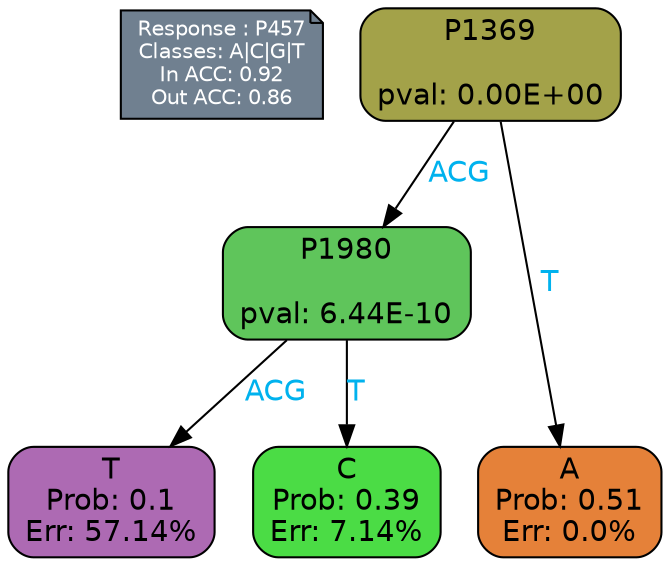 digraph Tree {
node [shape=box, style="filled, rounded", color="black", fontname=helvetica] ;
graph [ranksep=equally, splines=polylines, bgcolor=transparent, dpi=600] ;
edge [fontname=helvetica] ;
LEGEND [label="Response : P457
Classes: A|C|G|T
In ACC: 0.92
Out ACC: 0.86
",shape=note,align=left,style=filled,fillcolor="slategray",fontcolor="white",fontsize=10];1 [label="P1369

pval: 0.00E+00", fillcolor="#a3a249"] ;
2 [label="P1980

pval: 6.44E-10", fillcolor="#5fc55b"] ;
3 [label="T
Prob: 0.1
Err: 57.14%", fillcolor="#ad6ab3"] ;
4 [label="C
Prob: 0.39
Err: 7.14%", fillcolor="#4bdc45"] ;
5 [label="A
Prob: 0.51
Err: 0.0%", fillcolor="#e58139"] ;
1 -> 2 [label="ACG",fontcolor=deepskyblue2] ;
1 -> 5 [label="T",fontcolor=deepskyblue2] ;
2 -> 3 [label="ACG",fontcolor=deepskyblue2] ;
2 -> 4 [label="T",fontcolor=deepskyblue2] ;
{rank = same; 3;4;5;}{rank = same; LEGEND;1;}}